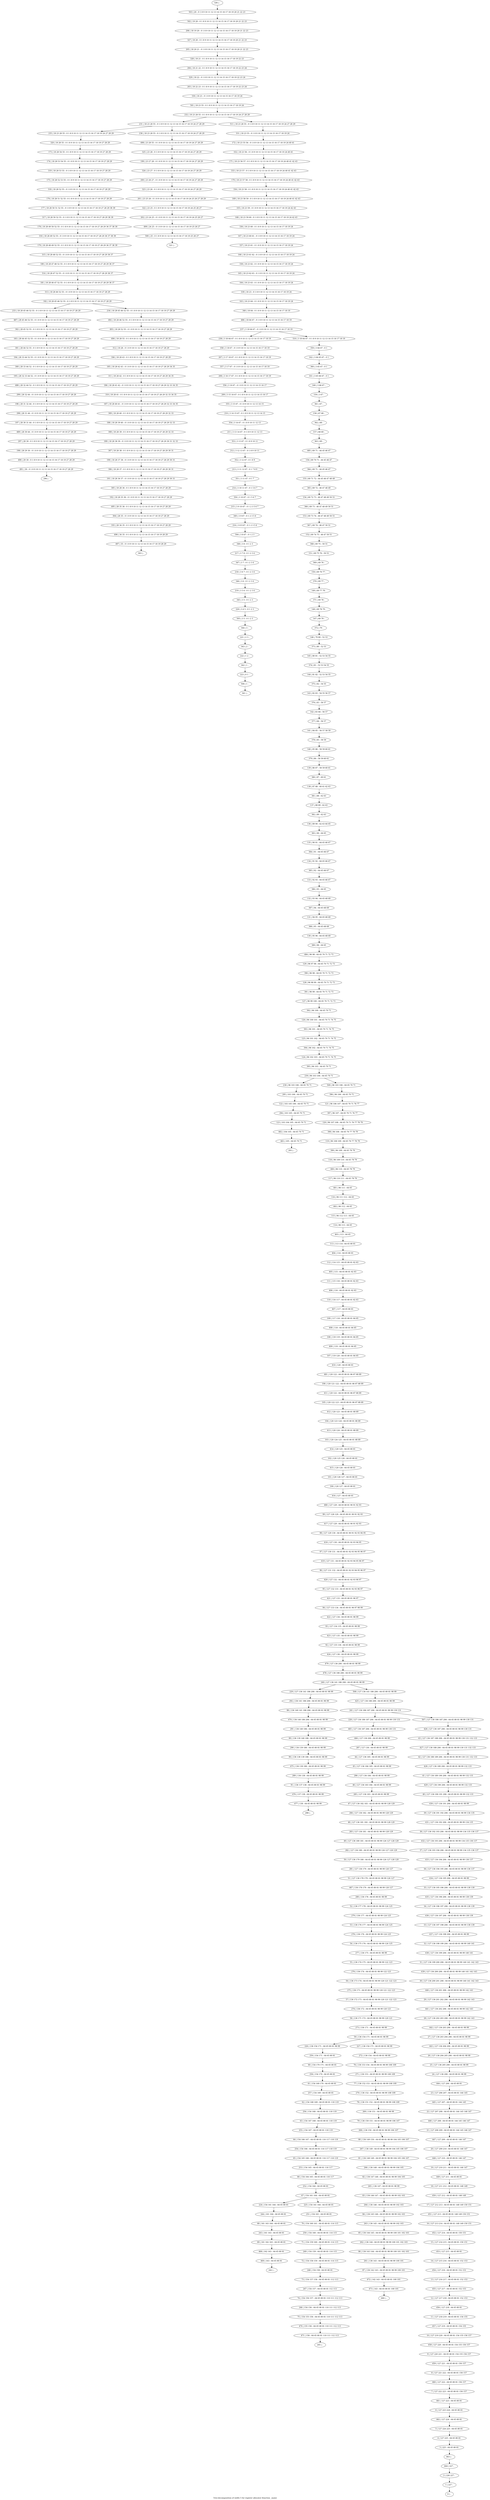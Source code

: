 digraph G {
graph [label="Tree-decomposition of width 5 for register allocator (function _main)"]
0[label="0 | : "];
1[label="1 | 227 : "];
2[label="2 | 226 227 : "];
3[label="3 | 225 : 64 65 80 81 "];
4[label="4 | 127 225 : 64 65 80 81 "];
5[label="5 | 127 224 225 : 64 65 80 81 "];
6[label="6 | 127 223 224 : 64 65 80 81 "];
7[label="7 | 127 222 223 : 64 65 80 81 156 157 "];
8[label="8 | 127 221 222 : 64 65 80 81 156 157 "];
9[label="9 | 127 220 221 : 64 65 80 81 154 155 156 157 "];
10[label="10 | 127 219 220 : 64 65 80 81 154 155 156 157 "];
11[label="11 | 127 218 219 : 64 65 80 81 154 155 "];
12[label="12 | 127 217 218 : 64 65 80 81 152 153 "];
13[label="13 | 127 216 217 : 64 65 80 81 152 153 "];
14[label="14 | 127 215 216 : 64 65 80 81 152 153 "];
15[label="15 | 127 214 215 : 64 65 80 81 150 151 "];
16[label="16 | 127 213 214 : 64 65 80 81 148 149 150 151 "];
17[label="17 | 127 212 213 : 64 65 80 81 148 149 150 151 "];
18[label="18 | 127 211 212 : 64 65 80 81 148 149 "];
19[label="19 | 127 210 211 : 64 65 80 81 146 147 "];
20[label="20 | 127 209 210 : 64 65 80 81 146 147 "];
21[label="21 | 127 208 209 : 64 65 80 81 144 145 146 147 "];
22[label="22 | 127 207 208 : 64 65 80 81 144 145 146 147 "];
23[label="23 | 127 206 207 : 64 65 80 81 144 145 "];
24[label="24 | 127 136 206 : 64 65 80 81 98 99 "];
25[label="25 | 127 136 205 206 : 64 65 80 81 98 99 "];
26[label="26 | 127 136 204 205 206 : 64 65 80 81 98 99 "];
27[label="27 | 127 136 203 204 206 : 64 65 80 81 98 99 "];
28[label="28 | 127 136 202 203 206 : 64 65 80 81 98 99 142 143 "];
29[label="29 | 127 136 201 202 206 : 64 65 80 81 98 99 142 143 "];
30[label="30 | 127 136 200 201 206 : 64 65 80 81 98 99 140 141 142 143 "];
31[label="31 | 127 136 199 200 206 : 64 65 80 81 98 99 140 141 142 143 "];
32[label="32 | 127 136 198 199 206 : 64 65 80 81 98 99 140 141 "];
33[label="33 | 127 136 197 198 206 : 64 65 80 81 98 99 138 139 "];
34[label="34 | 127 136 196 197 206 : 64 65 80 81 98 99 138 139 "];
35[label="35 | 127 136 195 196 206 : 64 65 80 81 98 99 138 139 "];
36[label="36 | 127 136 194 195 206 : 64 65 80 81 98 99 136 137 "];
37[label="37 | 127 136 193 194 206 : 64 65 80 81 98 99 134 135 136 137 "];
38[label="38 | 127 136 192 193 206 : 64 65 80 81 98 99 134 135 136 137 "];
39[label="39 | 127 136 191 192 206 : 64 65 80 81 98 99 134 135 "];
40[label="40 | 127 136 190 191 206 : 64 65 80 81 98 99 132 133 "];
41[label="41 | 127 136 189 190 206 : 64 65 80 81 98 99 132 133 "];
42[label="42 | 127 136 188 189 206 : 64 65 80 81 98 99 130 131 132 133 "];
43[label="43 | 127 136 187 188 206 : 64 65 80 81 98 99 130 131 132 133 "];
44[label="44 | 127 136 185 : 64 65 80 81 98 99 "];
45[label="45 | 127 136 184 185 : 64 65 80 81 98 99 "];
46[label="46 | 127 136 183 184 : 64 65 80 81 98 99 "];
47[label="47 | 127 136 182 183 : 64 65 80 81 98 99 128 129 "];
48[label="48 | 127 136 181 182 : 64 65 80 81 98 99 128 129 "];
49[label="49 | 127 136 180 181 : 64 65 80 81 98 99 126 127 128 129 "];
50[label="50 | 127 136 179 180 : 64 65 80 81 98 99 126 127 128 129 "];
51[label="51 | 127 136 178 179 : 64 65 80 81 98 99 126 127 "];
52[label="52 | 136 177 178 : 64 65 80 81 98 99 124 125 "];
53[label="53 | 136 176 177 : 64 65 80 81 98 99 124 125 "];
54[label="54 | 136 175 176 : 64 65 80 81 98 99 124 125 "];
55[label="55 | 136 174 175 : 64 65 80 81 98 99 122 123 "];
56[label="56 | 136 173 174 : 64 65 80 81 98 99 120 121 122 123 "];
57[label="57 | 136 172 173 : 64 65 80 81 98 99 120 121 122 123 "];
58[label="58 | 136 171 172 : 64 65 80 81 98 99 120 121 "];
59[label="59 | 136 154 171 : 64 65 80 81 98 99 "];
60[label="60 | 154 170 171 : 64 65 80 81 "];
61[label="61 | 154 169 170 : 64 65 80 81 "];
62[label="62 | 154 168 169 : 64 65 80 81 118 119 "];
63[label="63 | 154 167 168 : 64 65 80 81 118 119 "];
64[label="64 | 154 166 167 : 64 65 80 81 116 117 118 119 "];
65[label="65 | 154 165 166 : 64 65 80 81 116 117 118 119 "];
66[label="66 | 154 164 165 : 64 65 80 81 116 117 "];
67[label="67 | 154 161 164 : 64 65 80 81 "];
68[label="68 | 161 163 164 : 64 65 80 81 "];
69[label="69 | 161 162 163 : 64 65 80 81 "];
70[label="70 | 154 160 161 : 64 65 80 81 114 115 "];
71[label="71 | 154 159 160 : 64 65 80 81 114 115 "];
72[label="72 | 154 158 159 : 64 65 80 81 114 115 "];
73[label="73 | 154 157 158 : 64 65 80 81 112 113 "];
74[label="74 | 154 156 157 : 64 65 80 81 110 111 112 113 "];
75[label="75 | 154 155 156 : 64 65 80 81 110 111 112 113 "];
76[label="76 | 136 153 154 : 64 65 80 81 98 99 108 109 "];
77[label="77 | 136 152 153 : 64 65 80 81 98 99 108 109 "];
78[label="78 | 136 151 152 : 64 65 80 81 98 99 108 109 "];
79[label="79 | 136 150 151 : 64 65 80 81 98 99 106 107 "];
80[label="80 | 136 149 150 : 64 65 80 81 98 99 104 105 106 107 "];
81[label="81 | 136 148 149 : 64 65 80 81 98 99 104 105 106 107 "];
82[label="82 | 136 147 148 : 64 65 80 81 98 99 104 105 "];
83[label="83 | 136 146 147 : 64 65 80 81 98 99 102 103 "];
84[label="84 | 136 145 146 : 64 65 80 81 98 99 102 103 "];
85[label="85 | 136 144 145 : 64 65 80 81 98 99 100 101 102 103 "];
86[label="86 | 136 143 144 : 64 65 80 81 98 99 100 101 102 103 "];
87[label="87 | 136 142 143 : 64 65 80 81 98 99 100 101 "];
88[label="88 | 136 140 141 186 206 : 64 65 80 81 98 99 "];
89[label="89 | 136 139 140 186 : 64 65 80 81 98 99 "];
90[label="90 | 136 138 139 186 : 64 65 80 81 98 99 "];
91[label="91 | 136 137 138 : 64 65 80 81 98 99 "];
92[label="92 | 127 135 136 : 64 65 80 81 98 99 "];
93[label="93 | 127 134 135 : 64 65 80 81 98 99 "];
94[label="94 | 127 133 134 : 64 65 80 81 96 97 98 99 "];
95[label="95 | 127 132 133 : 64 65 80 81 92 93 96 97 "];
96[label="96 | 127 131 132 : 64 65 80 81 92 93 94 95 96 97 "];
97[label="97 | 127 130 131 : 64 65 80 81 92 93 94 95 96 97 "];
98[label="98 | 127 129 130 : 64 65 80 81 90 91 92 93 94 95 "];
99[label="99 | 127 128 129 : 64 65 80 81 90 91 92 93 "];
100[label="100 | 120 127 : 64 65 80 81 "];
101[label="101 | 120 126 127 : 64 65 80 81 "];
102[label="102 | 120 125 126 : 64 65 80 81 "];
103[label="103 | 120 124 125 : 64 65 80 81 88 89 "];
104[label="104 | 120 123 124 : 64 65 80 81 88 89 "];
105[label="105 | 120 122 123 : 64 65 80 81 86 87 88 89 "];
106[label="106 | 120 121 122 : 64 65 80 81 86 87 88 89 "];
107[label="107 | 119 120 : 64 65 80 81 84 85 "];
108[label="108 | 118 119 : 64 65 80 81 84 85 "];
109[label="109 | 117 118 : 64 65 80 81 84 85 "];
110[label="110 | 116 117 : 64 65 80 81 82 83 "];
111[label="111 | 115 116 : 64 65 80 81 82 83 "];
112[label="112 | 114 115 : 64 65 80 81 82 83 "];
113[label="113 | 113 114 : 64 65 80 81 "];
114[label="114 | 96 113 : 64 65 "];
115[label="115 | 96 112 113 : 64 65 "];
116[label="116 | 96 111 112 : 64 65 "];
117[label="117 | 96 110 111 : 64 65 78 79 "];
118[label="118 | 96 109 110 : 64 65 78 79 "];
119[label="119 | 96 108 109 : 64 65 76 77 78 79 "];
120[label="120 | 96 107 108 : 64 65 70 71 76 77 78 79 "];
121[label="121 | 96 106 107 : 64 65 70 71 76 77 "];
122[label="122 | 103 105 106 : 64 65 70 71 "];
123[label="123 | 103 104 105 : 64 65 70 71 "];
124[label="124 | 96 102 103 : 64 65 70 71 74 75 "];
125[label="125 | 96 101 102 : 64 65 70 71 74 75 "];
126[label="126 | 96 100 101 : 64 65 70 71 74 75 "];
127[label="127 | 96 99 100 : 64 65 70 71 72 73 "];
128[label="128 | 96 98 99 : 64 65 70 71 72 73 "];
129[label="129 | 96 97 98 : 64 65 70 71 72 73 "];
130[label="130 | 95 96 : 64 65 68 69 "];
131[label="131 | 94 95 : 64 65 68 69 "];
132[label="132 | 93 94 : 64 65 68 69 "];
133[label="133 | 92 93 : 64 65 66 67 "];
134[label="134 | 91 92 : 64 65 66 67 "];
135[label="135 | 90 91 : 64 65 66 67 "];
136[label="136 | 89 90 : 62 63 64 65 "];
137[label="137 | 88 89 : 62 63 "];
138[label="138 | 87 88 : 60 61 62 63 "];
139[label="139 | 86 87 : 58 59 60 61 "];
140[label="140 | 85 86 : 58 59 60 61 "];
141[label="141 | 84 85 : 56 57 58 59 "];
142[label="142 | 83 84 : 56 57 "];
143[label="143 | 82 83 : 54 55 56 57 "];
144[label="144 | 81 82 : 52 53 54 55 "];
145[label="145 | 80 81 : 52 53 54 55 "];
146[label="146 | 79 80 : 52 53 "];
147[label="147 | 69 79 : "];
148[label="148 | 69 78 79 : "];
149[label="149 | 69 77 78 : "];
150[label="150 | 69 76 77 : "];
151[label="151 | 69 75 76 : 50 51 "];
152[label="152 | 69 74 75 : 46 47 50 51 "];
153[label="153 | 69 73 74 : 46 47 48 49 50 51 "];
154[label="154 | 69 72 73 : 46 47 48 49 50 51 "];
155[label="155 | 69 71 72 : 44 45 46 47 48 49 "];
156[label="156 | 69 70 71 : 44 45 46 47 "];
157[label="157 | 68 69 : "];
158[label="158 | 67 68 : "];
159[label="159 | 3 67 : "];
160[label="160 | 3 66 67 : "];
161[label="161 | 3 65 66 67 : 0 1 "];
162[label="162 | 3 64 65 67 : 0 1 "];
163[label="163 | 18 23 64 : 0 1 8 9 10 11 12 13 14 15 16 17 18 19 24 "];
164[label="164 | 18 23 63 : 0 1 8 9 10 11 12 13 14 15 16 17 18 19 24 "];
165[label="165 | 18 23 62 63 : 0 1 8 9 10 11 12 13 14 15 16 17 18 19 24 "];
166[label="166 | 18 23 61 62 : 0 1 8 9 10 11 12 13 14 15 16 17 18 19 24 "];
167[label="167 | 18 23 60 61 : 0 1 8 9 10 11 12 13 14 15 16 17 18 19 24 "];
168[label="168 | 18 23 59 60 : 0 1 8 9 10 11 12 13 14 15 16 17 18 19 24 42 43 "];
169[label="169 | 18 23 58 59 : 0 1 8 9 10 11 12 13 14 15 16 17 18 19 24 40 41 42 43 "];
170[label="170 | 18 23 57 58 : 0 1 8 9 10 11 12 13 14 15 16 17 18 19 24 40 41 42 43 "];
171[label="171 | 18 23 56 57 : 0 1 8 9 10 11 12 13 14 15 16 17 18 19 24 40 41 42 43 "];
172[label="172 | 18 23 55 56 : 0 1 8 9 10 11 12 13 14 15 16 17 18 19 24 40 41 "];
173[label="173 | 18 28 54 55 : 0 1 8 9 10 11 12 13 14 15 16 17 18 19 27 28 29 "];
174[label="174 | 18 28 53 54 55 : 0 1 8 9 10 11 12 13 14 15 16 17 18 19 27 28 29 "];
175[label="175 | 18 28 52 53 55 : 0 1 8 9 10 11 12 13 14 15 16 17 18 19 27 28 29 "];
176[label="176 | 18 28 51 52 55 : 0 1 8 9 10 11 12 13 14 15 16 17 18 19 27 28 29 "];
177[label="177 | 18 28 50 51 52 55 : 0 1 8 9 10 11 12 13 14 15 16 17 18 19 27 28 29 38 39 "];
178[label="178 | 18 28 49 50 52 55 : 0 1 8 9 10 11 12 13 14 15 16 17 18 19 27 28 29 36 37 38 39 "];
179[label="179 | 18 28 48 49 52 55 : 0 1 8 9 10 11 12 13 14 15 16 17 18 19 27 28 29 36 37 38 39 "];
180[label="180 | 18 28 47 48 52 55 : 0 1 8 9 10 11 12 13 14 15 16 17 18 19 27 28 29 36 37 "];
181[label="181 | 18 28 46 47 52 55 : 0 1 8 9 10 11 12 13 14 15 16 17 18 19 27 28 29 36 37 "];
182[label="182 | 18 28 45 46 52 55 : 0 1 8 9 10 11 12 13 14 15 16 17 18 19 27 28 29 "];
183[label="183 | 28 44 45 52 55 : 0 1 8 9 10 11 12 13 14 15 16 17 18 19 27 28 29 "];
184[label="184 | 18 28 43 : 0 1 8 9 10 11 12 13 14 15 16 17 18 19 27 28 29 "];
185[label="185 | 18 28 42 43 : 0 1 8 9 10 11 12 13 14 15 16 17 18 19 27 28 29 34 35 "];
186[label="186 | 18 28 41 42 : 0 1 8 9 10 11 12 13 14 15 16 17 18 19 27 28 29 32 33 34 35 "];
187[label="187 | 18 28 40 41 : 0 1 8 9 10 11 12 13 14 15 16 17 18 19 27 28 29 32 33 34 35 "];
188[label="188 | 18 28 39 40 : 0 1 8 9 10 11 12 13 14 15 16 17 18 19 27 28 29 32 33 "];
189[label="189 | 18 28 38 39 : 0 1 8 9 10 11 12 13 14 15 16 17 18 19 27 28 29 30 31 32 33 "];
190[label="190 | 18 28 37 38 : 0 1 8 9 10 11 12 13 14 15 16 17 18 19 27 28 29 30 31 "];
191[label="191 | 18 28 36 37 : 0 1 8 9 10 11 12 13 14 15 16 17 18 19 27 28 29 30 31 "];
192[label="192 | 18 28 35 36 : 0 1 8 9 10 11 12 13 14 15 16 17 18 19 27 28 29 "];
193[label="193 | 28 34 35 : 0 1 8 9 10 11 12 13 14 15 16 17 18 19 27 28 29 "];
194[label="194 | 28 33 44 52 55 : 0 1 8 9 10 11 12 13 14 15 16 17 18 19 27 28 29 "];
195[label="195 | 28 32 33 44 52 : 0 1 8 9 10 11 12 13 14 15 16 17 18 19 27 28 29 "];
196[label="196 | 28 31 32 44 : 0 1 8 9 10 11 12 13 14 15 16 17 18 19 27 28 29 "];
197[label="197 | 28 30 31 44 : 0 1 8 9 10 11 12 13 14 15 16 17 18 19 27 28 29 "];
198[label="198 | 28 29 30 : 0 1 8 9 10 11 12 13 14 15 16 17 18 19 27 28 29 "];
199[label="199 | 23 27 28 : 0 1 8 9 10 11 12 13 14 15 16 17 18 19 24 27 28 29 "];
200[label="200 | 23 26 27 : 0 1 8 9 10 11 12 13 14 15 16 17 18 19 24 27 28 29 "];
201[label="201 | 23 25 26 : 0 1 8 9 10 11 12 13 14 15 16 17 18 19 24 25 26 27 28 29 "];
202[label="202 | 23 24 25 : 0 1 8 9 10 11 12 13 14 15 16 17 18 19 24 25 26 27 "];
203[label="203 | 18 22 23 : 0 1 8 9 10 11 12 13 14 15 16 17 18 19 22 23 24 "];
204[label="204 | 18 21 22 : 0 1 8 9 10 11 12 13 14 15 16 17 18 19 22 23 24 "];
205[label="205 | 18 20 21 : 0 1 8 9 10 11 12 13 14 15 16 17 18 19 20 21 22 23 "];
206[label="206 | 18 19 20 : 0 1 8 9 10 11 12 13 14 15 16 17 18 19 20 21 22 23 "];
207[label="207 | 3 17 18 67 : 0 1 8 9 10 11 12 13 14 15 16 17 18 19 "];
208[label="208 | 3 16 17 67 : 0 1 8 9 10 11 12 13 14 15 16 17 18 19 "];
209[label="209 | 3 15 16 67 : 0 1 8 9 10 11 12 13 14 15 16 17 "];
210[label="210 | 3 14 15 67 : 0 1 8 9 10 11 12 13 14 15 "];
211[label="211 | 3 13 14 67 : 0 1 8 9 10 11 12 13 "];
212[label="212 | 3 12 13 67 : 0 1 8 9 10 11 "];
213[label="213 | 3 11 12 67 : 0 1 7 8 9 "];
214[label="214 | 3 10 11 67 : 0 1 5 6 7 "];
215[label="215 | 3 9 10 67 : 0 1 2 3 5 6 7 "];
216[label="216 | 3 8 9 67 : 0 1 2 3 5 6 "];
217[label="217 | 3 7 8 : 0 1 2 3 4 "];
218[label="218 | 3 6 7 : 0 1 2 3 4 "];
219[label="219 | 3 5 6 : 0 1 2 3 4 "];
220[label="220 | 3 4 5 : 0 1 2 3 "];
221[label="221 | 2 3 : "];
222[label="222 | 1 2 : "];
223[label="223 | 0 1 : "];
224[label="224 | 154 161 164 : 64 65 80 81 "];
225[label="225 | 154 161 164 : 64 65 80 81 "];
226[label="226 | 136 154 171 : 64 65 80 81 98 99 "];
227[label="227 | 136 154 171 : 64 65 80 81 98 99 "];
228[label="228 | 127 136 186 187 206 : 64 65 80 81 98 99 130 131 "];
229[label="229 | 127 136 141 186 206 : 64 65 80 81 98 99 "];
230[label="230 | 96 103 106 : 64 65 70 71 "];
231[label="231 | 18 23 28 55 : 0 1 8 9 10 11 12 13 14 15 16 17 18 19 24 27 28 29 "];
232[label="232 | 18 23 28 55 : 0 1 8 9 10 11 12 13 14 15 16 17 18 19 24 27 28 29 "];
233[label="233 | 18 28 45 46 52 55 : 0 1 8 9 10 11 12 13 14 15 16 17 18 19 27 28 29 "];
234[label="234 | 18 28 45 46 52 55 : 0 1 8 9 10 11 12 13 14 15 16 17 18 19 27 28 29 "];
235[label="235 | 18 23 28 55 : 0 1 8 9 10 11 12 13 14 15 16 17 18 19 24 27 28 29 "];
236[label="236 | 18 23 28 55 : 0 1 8 9 10 11 12 13 14 15 16 17 18 19 24 27 28 29 "];
237[label="237 | 3 18 64 67 : 0 1 8 9 10 11 12 13 14 15 16 17 18 19 "];
238[label="238 | 3 18 64 67 : 0 1 8 9 10 11 12 13 14 15 16 17 18 19 "];
239[label="239 | 96 103 106 : 64 65 70 71 "];
240[label="240 | 127 136 141 186 206 : 64 65 80 81 98 99 "];
241[label="241 | 127 136 186 187 206 : 64 65 80 81 98 99 130 131 "];
242[label="242 | : "];
243[label="243 | 161 163 : 64 65 80 81 "];
244[label="244 | 161 164 : 64 65 80 81 "];
245[label="245 | : "];
246[label="246 | 154 156 : 64 65 80 81 110 111 112 113 "];
247[label="247 | 154 157 : 64 65 80 81 112 113 "];
248[label="248 | 154 158 : 64 65 80 81 "];
249[label="249 | 154 159 : 64 65 80 81 114 115 "];
250[label="250 | 154 160 : 64 65 80 81 114 115 "];
251[label="251 | 154 161 : 64 65 80 81 "];
252[label="252 | 154 164 : 64 65 80 81 "];
253[label="253 | 154 165 : 64 65 80 81 116 117 "];
254[label="254 | 154 166 : 64 65 80 81 116 117 118 119 "];
255[label="255 | 154 167 : 64 65 80 81 118 119 "];
256[label="256 | 154 168 : 64 65 80 81 118 119 "];
257[label="257 | 154 169 : 64 65 80 81 "];
258[label="258 | 154 170 : 64 65 80 81 "];
259[label="259 | 154 171 : 64 65 80 81 "];
260[label="260 | : "];
261[label="261 | 136 143 : 64 65 80 81 98 99 100 101 "];
262[label="262 | 136 144 : 64 65 80 81 98 99 100 101 102 103 "];
263[label="263 | 136 145 : 64 65 80 81 98 99 102 103 "];
264[label="264 | 136 146 : 64 65 80 81 98 99 102 103 "];
265[label="265 | 136 147 : 64 65 80 81 98 99 "];
266[label="266 | 136 148 : 64 65 80 81 98 99 104 105 "];
267[label="267 | 136 149 : 64 65 80 81 98 99 104 105 106 107 "];
268[label="268 | 136 150 : 64 65 80 81 98 99 106 107 "];
269[label="269 | 136 151 : 64 65 80 81 98 99 "];
270[label="270 | 136 152 : 64 65 80 81 98 99 108 109 "];
271[label="271 | 136 153 : 64 65 80 81 98 99 108 109 "];
272[label="272 | 136 154 : 64 65 80 81 98 99 "];
273[label="273 | 136 171 : 64 65 80 81 98 99 "];
274[label="274 | 136 172 : 64 65 80 81 98 99 120 121 "];
275[label="275 | 136 173 : 64 65 80 81 98 99 120 121 122 123 "];
276[label="276 | 136 174 : 64 65 80 81 98 99 122 123 "];
277[label="277 | 136 175 : 64 65 80 81 98 99 "];
278[label="278 | 136 176 : 64 65 80 81 98 99 124 125 "];
279[label="279 | 136 177 : 64 65 80 81 98 99 124 125 "];
280[label="280 | 136 178 : 64 65 80 81 98 99 "];
281[label="281 | 127 136 179 : 64 65 80 81 98 99 126 127 "];
282[label="282 | 127 136 180 : 64 65 80 81 98 99 126 127 128 129 "];
283[label="283 | 127 136 181 : 64 65 80 81 98 99 128 129 "];
284[label="284 | 127 136 182 : 64 65 80 81 98 99 128 129 "];
285[label="285 | 127 136 183 : 64 65 80 81 98 99 "];
286[label="286 | 127 136 184 : 64 65 80 81 98 99 "];
287[label="287 | 127 136 : 64 65 80 81 98 99 "];
288[label="288 | : "];
289[label="289 | 136 138 : 64 65 80 81 98 99 "];
290[label="290 | 136 139 186 : 64 65 80 81 98 99 "];
291[label="291 | 136 140 186 : 64 65 80 81 98 99 "];
292[label="292 | 136 141 186 206 : 64 65 80 81 98 99 "];
293[label="293 | : "];
294[label="294 | 103 105 : 64 65 70 71 "];
295[label="295 | 103 106 : 64 65 70 71 "];
296[label="296 | : "];
297[label="297 | 28 30 : 0 1 8 9 10 11 12 13 14 15 16 17 18 19 27 28 29 "];
298[label="298 | 28 31 44 : 0 1 8 9 10 11 12 13 14 15 16 17 18 19 27 28 29 "];
299[label="299 | 28 32 44 : 0 1 8 9 10 11 12 13 14 15 16 17 18 19 27 28 29 "];
300[label="300 | 28 33 44 52 : 0 1 8 9 10 11 12 13 14 15 16 17 18 19 27 28 29 "];
301[label="301 | 28 44 52 55 : 0 1 8 9 10 11 12 13 14 15 16 17 18 19 27 28 29 "];
302[label="302 | 28 45 52 55 : 0 1 8 9 10 11 12 13 14 15 16 17 18 19 27 28 29 "];
303[label="303 | : "];
304[label="304 | 28 35 : 0 1 8 9 10 11 12 13 14 15 16 17 18 19 27 28 29 "];
305[label="305 | 18 28 36 : 0 1 8 9 10 11 12 13 14 15 16 17 18 19 27 28 29 "];
306[label="306 | 18 28 37 : 0 1 8 9 10 11 12 13 14 15 16 17 18 19 27 28 29 30 31 "];
307[label="307 | 18 28 38 : 0 1 8 9 10 11 12 13 14 15 16 17 18 19 27 28 29 30 31 "];
308[label="308 | 18 28 39 : 0 1 8 9 10 11 12 13 14 15 16 17 18 19 27 28 29 32 33 "];
309[label="309 | 18 28 40 : 0 1 8 9 10 11 12 13 14 15 16 17 18 19 27 28 29 32 33 "];
310[label="310 | 18 28 41 : 0 1 8 9 10 11 12 13 14 15 16 17 18 19 27 28 29 32 33 34 35 "];
311[label="311 | 18 28 42 : 0 1 8 9 10 11 12 13 14 15 16 17 18 19 27 28 29 34 35 "];
312[label="312 | 18 28 : 0 1 8 9 10 11 12 13 14 15 16 17 18 19 27 28 29 "];
313[label="313 | 18 28 46 52 55 : 0 1 8 9 10 11 12 13 14 15 16 17 18 19 27 28 29 "];
314[label="314 | 18 28 47 52 55 : 0 1 8 9 10 11 12 13 14 15 16 17 18 19 27 28 29 36 37 "];
315[label="315 | 18 28 48 52 55 : 0 1 8 9 10 11 12 13 14 15 16 17 18 19 27 28 29 36 37 "];
316[label="316 | 18 28 49 52 55 : 0 1 8 9 10 11 12 13 14 15 16 17 18 19 27 28 29 36 37 38 39 "];
317[label="317 | 18 28 50 52 55 : 0 1 8 9 10 11 12 13 14 15 16 17 18 19 27 28 29 38 39 "];
318[label="318 | 18 28 52 55 : 0 1 8 9 10 11 12 13 14 15 16 17 18 19 27 28 29 "];
319[label="319 | 18 28 53 55 : 0 1 8 9 10 11 12 13 14 15 16 17 18 19 27 28 29 "];
320[label="320 | 18 28 55 : 0 1 8 9 10 11 12 13 14 15 16 17 18 19 27 28 29 "];
321[label="321 | : "];
322[label="322 | 23 25 : 0 1 8 9 10 11 12 13 14 15 16 17 18 19 24 25 26 27 "];
323[label="323 | 23 26 : 0 1 8 9 10 11 12 13 14 15 16 17 18 19 24 27 28 29 "];
324[label="324 | 23 27 : 0 1 8 9 10 11 12 13 14 15 16 17 18 19 24 27 28 29 "];
325[label="325 | 23 28 : 0 1 8 9 10 11 12 13 14 15 16 17 18 19 24 27 28 29 "];
326[label="326 | : "];
327[label="327 | 18 20 : 0 1 8 9 10 11 12 13 14 15 16 17 18 19 20 21 22 23 "];
328[label="328 | 18 21 : 0 1 8 9 10 11 12 13 14 15 16 17 18 19 22 23 "];
329[label="329 | 18 22 : 0 1 8 9 10 11 12 13 14 15 16 17 18 19 22 23 24 "];
330[label="330 | 18 23 : 0 1 8 9 10 11 12 13 14 15 16 17 18 19 24 "];
331[label="331 | 18 23 55 : 0 1 8 9 10 11 12 13 14 15 16 17 18 19 24 "];
332[label="332 | 18 23 56 : 0 1 8 9 10 11 12 13 14 15 16 17 18 19 24 40 41 "];
333[label="333 | 18 23 57 : 0 1 8 9 10 11 12 13 14 15 16 17 18 19 24 40 41 42 43 "];
334[label="334 | 18 23 58 : 0 1 8 9 10 11 12 13 14 15 16 17 18 19 24 40 41 42 43 "];
335[label="335 | 18 23 59 : 0 1 8 9 10 11 12 13 14 15 16 17 18 19 24 42 43 "];
336[label="336 | 18 23 60 : 0 1 8 9 10 11 12 13 14 15 16 17 18 19 24 "];
337[label="337 | 18 23 61 : 0 1 8 9 10 11 12 13 14 15 16 17 18 19 24 "];
338[label="338 | 18 23 62 : 0 1 8 9 10 11 12 13 14 15 16 17 18 19 24 "];
339[label="339 | 18 23 : 0 1 8 9 10 11 12 13 14 15 16 17 18 19 24 "];
340[label="340 | 18 64 : 0 1 8 9 10 11 12 13 14 15 16 17 18 19 "];
341[label="341 | : "];
342[label="342 | 1 : "];
343[label="343 | 2 : "];
344[label="344 | 3 : "];
345[label="345 | 3 5 : 0 1 2 3 "];
346[label="346 | 3 6 : 0 1 2 3 4 "];
347[label="347 | 3 7 : 0 1 2 3 4 "];
348[label="348 | 3 8 : 0 1 2 3 "];
349[label="349 | 3 9 67 : 0 1 2 3 5 6 "];
350[label="350 | 3 10 67 : 0 1 5 6 7 "];
351[label="351 | 3 11 67 : 0 1 7 "];
352[label="352 | 3 12 67 : 0 1 8 9 "];
353[label="353 | 3 13 67 : 0 1 8 9 10 11 "];
354[label="354 | 3 14 67 : 0 1 8 9 10 11 12 13 "];
355[label="355 | 3 15 67 : 0 1 8 9 10 11 12 13 14 15 "];
356[label="356 | 3 16 67 : 0 1 8 9 10 11 12 13 14 15 16 17 "];
357[label="357 | 3 17 67 : 0 1 8 9 10 11 12 13 14 15 16 17 18 19 "];
358[label="358 | 3 18 67 : 0 1 8 9 10 11 12 13 14 15 16 17 18 19 "];
359[label="359 | 3 64 67 : 0 1 "];
360[label="360 | 3 65 67 : 0 1 "];
361[label="361 | 67 : "];
362[label="362 | 68 : "];
363[label="363 | 69 : "];
364[label="364 | 69 71 : 44 45 46 47 "];
365[label="365 | 69 72 : 46 47 48 49 "];
366[label="366 | 69 73 : 46 47 48 49 50 51 "];
367[label="367 | 69 74 : 46 47 50 51 "];
368[label="368 | 69 75 : 50 51 "];
369[label="369 | 69 76 : "];
370[label="370 | 69 77 : "];
371[label="371 | 69 78 : "];
372[label="372 | 79 : "];
373[label="373 | 80 : 52 53 "];
374[label="374 | 81 : 52 53 54 55 "];
375[label="375 | 82 : 54 55 "];
376[label="376 | 83 : 56 57 "];
377[label="377 | 84 : 56 57 "];
378[label="378 | 85 : 58 59 "];
379[label="379 | 86 : 58 59 60 61 "];
380[label="380 | 87 : 60 61 "];
381[label="381 | 88 : 62 63 "];
382[label="382 | 89 : 62 63 "];
383[label="383 | 90 : 64 65 "];
384[label="384 | 91 : 64 65 66 67 "];
385[label="385 | 92 : 64 65 66 67 "];
386[label="386 | 93 : 64 65 "];
387[label="387 | 94 : 64 65 68 69 "];
388[label="388 | 95 : 64 65 68 69 "];
389[label="389 | 96 : 64 65 "];
390[label="390 | 96 98 : 64 65 70 71 72 73 "];
391[label="391 | 96 99 : 64 65 70 71 72 73 "];
392[label="392 | 96 100 : 64 65 70 71 "];
393[label="393 | 96 101 : 64 65 70 71 74 75 "];
394[label="394 | 96 102 : 64 65 70 71 74 75 "];
395[label="395 | 96 103 : 64 65 70 71 "];
396[label="396 | 96 106 : 64 65 70 71 "];
397[label="397 | 96 107 : 64 65 70 71 76 77 "];
398[label="398 | 96 108 : 64 65 76 77 78 79 "];
399[label="399 | 96 109 : 64 65 78 79 "];
400[label="400 | 96 110 : 64 65 78 79 "];
401[label="401 | 96 111 : 64 65 "];
402[label="402 | 96 112 : 64 65 "];
403[label="403 | 113 : 64 65 "];
404[label="404 | 114 : 64 65 80 81 "];
405[label="405 | 115 : 64 65 80 81 82 83 "];
406[label="406 | 116 : 64 65 80 81 82 83 "];
407[label="407 | 117 : 64 65 80 81 "];
408[label="408 | 118 : 64 65 80 81 84 85 "];
409[label="409 | 119 : 64 65 80 81 84 85 "];
410[label="410 | 120 : 64 65 80 81 "];
411[label="411 | 120 122 : 64 65 80 81 86 87 88 89 "];
412[label="412 | 120 123 : 64 65 80 81 88 89 "];
413[label="413 | 120 124 : 64 65 80 81 88 89 "];
414[label="414 | 120 125 : 64 65 80 81 "];
415[label="415 | 120 126 : 64 65 80 81 "];
416[label="416 | 127 : 64 65 80 81 "];
417[label="417 | 127 129 : 64 65 80 81 90 91 92 93 "];
418[label="418 | 127 130 : 64 65 80 81 92 93 94 95 "];
419[label="419 | 127 131 : 64 65 80 81 92 93 94 95 96 97 "];
420[label="420 | 127 132 : 64 65 80 81 92 93 96 97 "];
421[label="421 | 127 133 : 64 65 80 81 96 97 "];
422[label="422 | 127 134 : 64 65 80 81 98 99 "];
423[label="423 | 127 135 : 64 65 80 81 98 99 "];
424[label="424 | 127 136 : 64 65 80 81 98 99 "];
425[label="425 | 127 136 186 206 : 64 65 80 81 98 99 "];
426[label="426 | 127 136 187 206 : 64 65 80 81 98 99 130 131 "];
427[label="427 | 127 136 188 206 : 64 65 80 81 98 99 130 131 132 133 "];
428[label="428 | 127 136 189 206 : 64 65 80 81 98 99 132 133 "];
429[label="429 | 127 136 190 206 : 64 65 80 81 98 99 132 133 "];
430[label="430 | 127 136 191 206 : 64 65 80 81 98 99 "];
431[label="431 | 127 136 192 206 : 64 65 80 81 98 99 134 135 "];
432[label="432 | 127 136 193 206 : 64 65 80 81 98 99 134 135 136 137 "];
433[label="433 | 127 136 194 206 : 64 65 80 81 98 99 136 137 "];
434[label="434 | 127 136 195 206 : 64 65 80 81 98 99 "];
435[label="435 | 127 136 196 206 : 64 65 80 81 98 99 138 139 "];
436[label="436 | 127 136 197 206 : 64 65 80 81 98 99 138 139 "];
437[label="437 | 127 136 198 206 : 64 65 80 81 98 99 "];
438[label="438 | 127 136 199 206 : 64 65 80 81 98 99 140 141 "];
439[label="439 | 127 136 200 206 : 64 65 80 81 98 99 140 141 142 143 "];
440[label="440 | 127 136 201 206 : 64 65 80 81 98 99 142 143 "];
441[label="441 | 127 136 202 206 : 64 65 80 81 98 99 142 143 "];
442[label="442 | 127 136 203 206 : 64 65 80 81 98 99 "];
443[label="443 | 127 136 204 206 : 64 65 80 81 98 99 "];
444[label="444 | 127 206 : 64 65 80 81 "];
445[label="445 | 127 207 : 64 65 80 81 144 145 "];
446[label="446 | 127 208 : 64 65 80 81 144 145 146 147 "];
447[label="447 | 127 209 : 64 65 80 81 146 147 "];
448[label="448 | 127 210 : 64 65 80 81 146 147 "];
449[label="449 | 127 211 : 64 65 80 81 "];
450[label="450 | 127 212 : 64 65 80 81 148 149 "];
451[label="451 | 127 213 : 64 65 80 81 148 149 150 151 "];
452[label="452 | 127 214 : 64 65 80 81 150 151 "];
453[label="453 | 127 215 : 64 65 80 81 "];
454[label="454 | 127 216 : 64 65 80 81 152 153 "];
455[label="455 | 127 217 : 64 65 80 81 152 153 "];
456[label="456 | 127 218 : 64 65 80 81 "];
457[label="457 | 127 219 : 64 65 80 81 154 155 "];
458[label="458 | 127 220 : 64 65 80 81 154 155 156 157 "];
459[label="459 | 127 221 : 64 65 80 81 156 157 "];
460[label="460 | 127 222 : 64 65 80 81 156 157 "];
461[label="461 | 127 223 : 64 65 80 81 "];
462[label="462 | 127 224 : 64 65 80 81 "];
463[label="463 | : "];
464[label="464 | 227 : "];
465[label="465 | 127 136 187 206 : 64 65 80 81 98 99 130 131 "];
466[label="466 | 127 136 206 : 64 65 80 81 98 99 "];
467[label="467 | 136 178 179 : 64 65 80 81 98 99 126 127 "];
468[label="468 | 162 163 : 64 65 80 81 "];
469[label="469 | 163 : 64 65 80 81 "];
470[label="470 | 155 156 : 64 65 80 81 110 111 112 113 "];
471[label="471 | 156 : 64 65 80 81 110 111 112 113 "];
472[label="472 | 142 143 : 64 65 80 81 100 101 "];
473[label="473 | 143 : 64 65 80 81 100 101 "];
474[label="474 | 136 140 186 206 : 64 65 80 81 98 99 "];
475[label="475 | 136 138 186 : 64 65 80 81 98 99 "];
476[label="476 | 137 138 : 64 65 80 81 98 99 "];
477[label="477 | 138 : 64 65 80 81 98 99 "];
478[label="478 | 127 136 186 206 : 64 65 80 81 98 99 "];
479[label="479 | 127 136 206 : 64 65 80 81 98 99 "];
480[label="480 | 127 129 : 64 65 80 81 90 91 92 93 "];
481[label="481 | 120 122 : 64 65 80 81 86 87 88 89 "];
482[label="482 | 104 105 : 64 65 70 71 "];
483[label="483 | 105 : 64 65 70 71 "];
484[label="484 | 96 98 : 64 65 70 71 72 73 "];
485[label="485 | 69 71 : 44 45 46 47 "];
486[label="486 | 18 64 67 : 0 1 8 9 10 11 12 13 14 15 16 17 18 19 "];
487[label="487 | 28 45 46 52 55 : 0 1 8 9 10 11 12 13 14 15 16 17 18 19 27 28 29 "];
488[label="488 | 28 32 44 52 : 0 1 8 9 10 11 12 13 14 15 16 17 18 19 27 28 29 "];
489[label="489 | 28 30 44 : 0 1 8 9 10 11 12 13 14 15 16 17 18 19 27 28 29 "];
490[label="490 | 29 30 : 0 1 8 9 10 11 12 13 14 15 16 17 18 19 27 28 29 "];
491[label="491 | 30 : 0 1 8 9 10 11 12 13 14 15 16 17 18 19 27 28 29 "];
492[label="492 | 18 28 46 52 55 : 0 1 8 9 10 11 12 13 14 15 16 17 18 19 27 28 29 "];
493[label="493 | 18 28 52 55 : 0 1 8 9 10 11 12 13 14 15 16 17 18 19 27 28 29 "];
494[label="494 | 18 28 55 : 0 1 8 9 10 11 12 13 14 15 16 17 18 19 27 28 29 "];
495[label="495 | 28 35 36 : 0 1 8 9 10 11 12 13 14 15 16 17 18 19 27 28 29 "];
496[label="496 | 34 35 : 0 1 8 9 10 11 12 13 14 15 16 17 18 19 28 29 "];
497[label="497 | 35 : 0 1 8 9 10 11 12 13 14 15 16 17 18 19 28 29 "];
498[label="498 | 23 28 55 : 0 1 8 9 10 11 12 13 14 15 16 17 18 19 24 27 28 29 "];
499[label="499 | 24 25 : 0 1 8 9 10 11 12 13 14 15 16 17 18 19 25 26 27 "];
500[label="500 | 25 : 0 1 8 9 10 11 12 13 14 15 16 17 18 19 25 26 27 "];
501[label="501 | 18 23 55 : 0 1 8 9 10 11 12 13 14 15 16 17 18 19 24 "];
502[label="502 | 19 20 : 0 1 8 9 10 11 12 13 14 15 16 17 18 19 20 21 22 23 "];
503[label="503 | 20 : 0 1 8 9 10 11 12 13 14 15 16 17 18 19 20 21 22 23 "];
504[label="504 | 3 8 67 : 0 1 2 3 "];
505[label="505 | 3 5 : 0 1 2 3 "];
506[label="506 | 1 : "];
507[label="507 | 127 136 186 187 206 : 64 65 80 81 98 99 130 131 "];
508[label="508 | 127 136 141 186 206 : 64 65 80 81 98 99 "];
509[label="509 | 96 103 106 : 64 65 70 71 "];
510[label="510 | 3 18 64 67 : 0 1 8 9 10 11 12 13 14 15 16 17 18 19 "];
511[label="511 | 18 23 28 55 : 0 1 8 9 10 11 12 13 14 15 16 17 18 19 24 27 28 29 "];
44->45 ;
173->174 ;
176->177 ;
184->185 ;
67->224 ;
67->225 ;
59->226 ;
59->227 ;
182->233 ;
182->234 ;
231->235 ;
231->236 ;
243->69 ;
68->243 ;
244->68 ;
224->244 ;
246->75 ;
74->246 ;
247->74 ;
73->247 ;
248->73 ;
72->248 ;
249->72 ;
71->249 ;
250->71 ;
70->250 ;
251->70 ;
225->251 ;
252->67 ;
66->252 ;
253->66 ;
65->253 ;
254->65 ;
64->254 ;
255->64 ;
63->255 ;
256->63 ;
62->256 ;
257->62 ;
61->257 ;
258->61 ;
60->258 ;
259->60 ;
226->259 ;
261->87 ;
86->261 ;
262->86 ;
85->262 ;
263->85 ;
84->263 ;
264->84 ;
83->264 ;
265->83 ;
82->265 ;
266->82 ;
81->266 ;
267->81 ;
80->267 ;
268->80 ;
79->268 ;
269->79 ;
78->269 ;
270->78 ;
77->270 ;
271->77 ;
76->271 ;
272->76 ;
227->272 ;
273->59 ;
58->273 ;
274->58 ;
57->274 ;
275->57 ;
56->275 ;
276->56 ;
55->276 ;
277->55 ;
54->277 ;
278->54 ;
53->278 ;
279->53 ;
52->279 ;
280->52 ;
281->51 ;
50->281 ;
282->50 ;
49->282 ;
283->49 ;
48->283 ;
284->48 ;
47->284 ;
285->47 ;
46->285 ;
286->46 ;
45->286 ;
287->44 ;
289->91 ;
290->90 ;
89->290 ;
291->89 ;
292->88 ;
229->292 ;
294->123 ;
122->294 ;
295->122 ;
230->295 ;
297->198 ;
298->197 ;
196->298 ;
299->196 ;
300->195 ;
194->300 ;
301->194 ;
183->301 ;
302->183 ;
304->193 ;
305->192 ;
191->305 ;
306->191 ;
190->306 ;
307->190 ;
189->307 ;
308->189 ;
188->308 ;
309->188 ;
187->309 ;
310->187 ;
186->310 ;
311->186 ;
185->311 ;
312->184 ;
313->182 ;
181->313 ;
314->181 ;
180->314 ;
315->180 ;
179->315 ;
316->179 ;
178->316 ;
317->178 ;
177->317 ;
318->176 ;
175->318 ;
319->175 ;
174->319 ;
320->173 ;
235->320 ;
322->202 ;
201->322 ;
323->201 ;
200->323 ;
324->200 ;
199->324 ;
325->199 ;
342->223 ;
222->342 ;
343->222 ;
221->343 ;
344->221 ;
345->220 ;
219->345 ;
346->219 ;
218->346 ;
347->218 ;
217->347 ;
348->217 ;
349->216 ;
215->349 ;
350->215 ;
214->350 ;
351->214 ;
213->351 ;
352->213 ;
212->352 ;
353->212 ;
211->353 ;
354->211 ;
210->354 ;
355->210 ;
209->355 ;
356->209 ;
208->356 ;
357->208 ;
207->357 ;
358->207 ;
238->358 ;
228->465 ;
466->287 ;
465->466 ;
467->280 ;
51->467 ;
69->468 ;
469->242 ;
468->469 ;
75->470 ;
471->245 ;
470->471 ;
87->472 ;
473->260 ;
472->473 ;
474->291 ;
88->474 ;
475->289 ;
90->475 ;
91->476 ;
477->288 ;
476->477 ;
123->482 ;
483->293 ;
482->483 ;
487->302 ;
233->487 ;
488->299 ;
195->488 ;
489->297 ;
197->489 ;
198->490 ;
491->296 ;
490->491 ;
234->492 ;
492->493 ;
494->312 ;
493->494 ;
495->304 ;
192->495 ;
193->496 ;
497->303 ;
496->497 ;
498->325 ;
236->498 ;
202->499 ;
500->321 ;
499->500 ;
504->348 ;
216->504 ;
505->344 ;
220->505 ;
506->341 ;
223->506 ;
326->503 ;
503->502 ;
502->206 ;
206->327 ;
327->205 ;
205->328 ;
328->204 ;
204->329 ;
329->203 ;
203->330 ;
330->501 ;
501->232 ;
331->172 ;
172->332 ;
332->171 ;
171->333 ;
333->170 ;
170->334 ;
334->169 ;
169->335 ;
335->168 ;
168->336 ;
336->167 ;
167->337 ;
337->166 ;
166->338 ;
338->165 ;
165->164 ;
164->339 ;
339->163 ;
163->340 ;
340->486 ;
486->237 ;
359->162 ;
162->360 ;
360->161 ;
161->160 ;
160->159 ;
159->361 ;
361->158 ;
158->362 ;
362->157 ;
157->363 ;
363->485 ;
485->156 ;
156->364 ;
364->155 ;
155->365 ;
365->154 ;
154->366 ;
366->153 ;
153->367 ;
367->152 ;
152->368 ;
368->151 ;
151->369 ;
369->150 ;
150->370 ;
370->149 ;
149->371 ;
371->148 ;
148->147 ;
147->372 ;
372->146 ;
146->373 ;
373->145 ;
145->374 ;
374->144 ;
144->375 ;
375->143 ;
143->376 ;
376->142 ;
142->377 ;
377->141 ;
141->378 ;
378->140 ;
140->379 ;
379->139 ;
139->380 ;
380->138 ;
138->381 ;
381->137 ;
137->382 ;
382->136 ;
136->383 ;
383->135 ;
135->384 ;
384->134 ;
134->385 ;
385->133 ;
133->386 ;
386->132 ;
132->387 ;
387->131 ;
131->388 ;
388->130 ;
130->389 ;
389->484 ;
484->129 ;
129->390 ;
390->128 ;
128->391 ;
391->127 ;
127->392 ;
392->126 ;
126->393 ;
393->125 ;
125->394 ;
394->124 ;
124->395 ;
395->239 ;
396->121 ;
121->397 ;
397->120 ;
120->398 ;
398->119 ;
119->399 ;
399->118 ;
118->400 ;
400->117 ;
117->401 ;
401->116 ;
116->402 ;
402->115 ;
115->114 ;
114->403 ;
403->113 ;
113->404 ;
404->112 ;
112->405 ;
405->111 ;
111->406 ;
406->110 ;
110->407 ;
407->109 ;
109->408 ;
408->108 ;
108->409 ;
409->107 ;
107->410 ;
410->481 ;
481->106 ;
106->411 ;
411->105 ;
105->412 ;
412->104 ;
104->413 ;
413->103 ;
103->414 ;
414->102 ;
102->415 ;
415->101 ;
101->100 ;
100->416 ;
416->480 ;
480->99 ;
99->417 ;
417->98 ;
98->418 ;
418->97 ;
97->419 ;
419->96 ;
96->420 ;
420->95 ;
95->421 ;
421->94 ;
94->422 ;
422->93 ;
93->423 ;
423->92 ;
92->424 ;
424->479 ;
479->478 ;
478->240 ;
425->241 ;
426->43 ;
43->427 ;
427->42 ;
42->428 ;
428->41 ;
41->429 ;
429->40 ;
40->430 ;
430->39 ;
39->431 ;
431->38 ;
38->432 ;
432->37 ;
37->433 ;
433->36 ;
36->434 ;
434->35 ;
35->435 ;
435->34 ;
34->436 ;
436->33 ;
33->437 ;
437->32 ;
32->438 ;
438->31 ;
31->439 ;
439->30 ;
30->440 ;
440->29 ;
29->441 ;
441->28 ;
28->442 ;
442->27 ;
27->443 ;
443->26 ;
26->25 ;
25->24 ;
24->444 ;
444->23 ;
23->445 ;
445->22 ;
22->446 ;
446->21 ;
21->447 ;
447->20 ;
20->448 ;
448->19 ;
19->449 ;
449->18 ;
18->450 ;
450->17 ;
17->451 ;
451->16 ;
16->452 ;
452->15 ;
15->453 ;
453->14 ;
14->454 ;
454->13 ;
13->455 ;
455->12 ;
12->456 ;
456->11 ;
11->457 ;
457->10 ;
10->458 ;
458->9 ;
9->459 ;
459->8 ;
8->460 ;
460->7 ;
7->461 ;
461->6 ;
6->462 ;
462->5 ;
5->4 ;
4->3 ;
3->463 ;
463->464 ;
464->2 ;
2->1 ;
1->0 ;
507->426 ;
508->425 ;
509->396 ;
510->359 ;
511->331 ;
241->228 ;
241->507 ;
240->229 ;
240->508 ;
239->230 ;
239->509 ;
237->238 ;
237->510 ;
232->231 ;
232->511 ;
}
